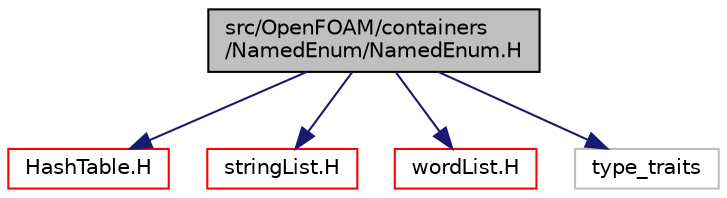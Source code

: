 digraph "src/OpenFOAM/containers/NamedEnum/NamedEnum.H"
{
  bgcolor="transparent";
  edge [fontname="Helvetica",fontsize="10",labelfontname="Helvetica",labelfontsize="10"];
  node [fontname="Helvetica",fontsize="10",shape=record];
  Node1 [label="src/OpenFOAM/containers\l/NamedEnum/NamedEnum.H",height=0.2,width=0.4,color="black", fillcolor="grey75", style="filled", fontcolor="black"];
  Node1 -> Node2 [color="midnightblue",fontsize="10",style="solid",fontname="Helvetica"];
  Node2 [label="HashTable.H",height=0.2,width=0.4,color="red",URL="$a07702.html"];
  Node1 -> Node3 [color="midnightblue",fontsize="10",style="solid",fontname="Helvetica"];
  Node3 [label="stringList.H",height=0.2,width=0.4,color="red",URL="$a09118.html"];
  Node1 -> Node4 [color="midnightblue",fontsize="10",style="solid",fontname="Helvetica"];
  Node4 [label="wordList.H",height=0.2,width=0.4,color="red",URL="$a09121.html"];
  Node1 -> Node5 [color="midnightblue",fontsize="10",style="solid",fontname="Helvetica"];
  Node5 [label="type_traits",height=0.2,width=0.4,color="grey75"];
}
